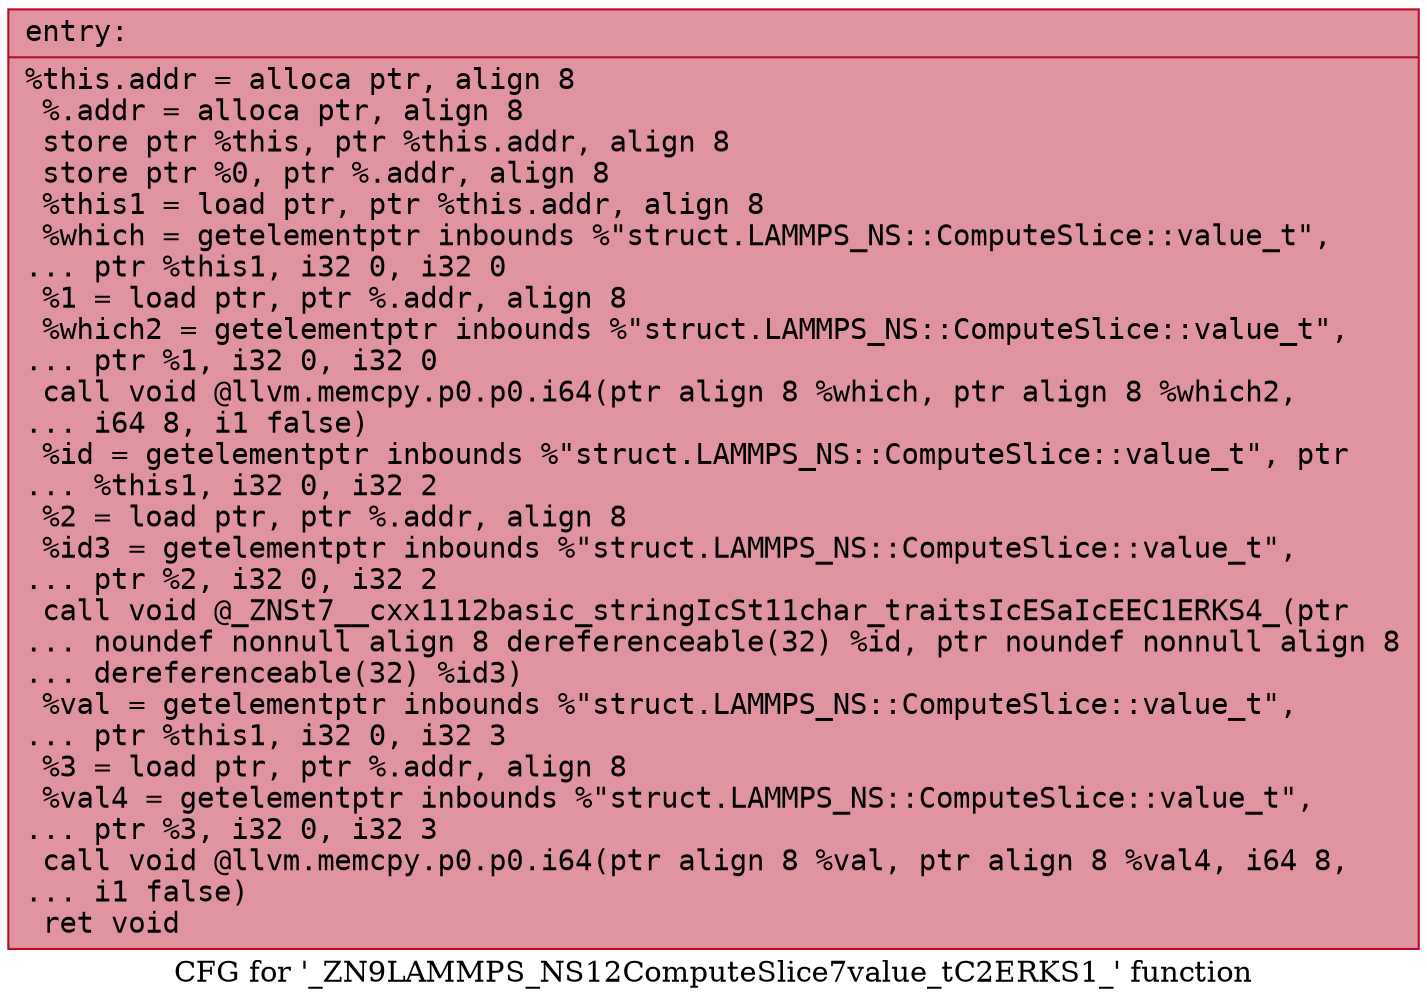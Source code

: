 digraph "CFG for '_ZN9LAMMPS_NS12ComputeSlice7value_tC2ERKS1_' function" {
	label="CFG for '_ZN9LAMMPS_NS12ComputeSlice7value_tC2ERKS1_' function";

	Node0x55810478a0f0 [shape=record,color="#b70d28ff", style=filled, fillcolor="#b70d2870" fontname="Courier",label="{entry:\l|  %this.addr = alloca ptr, align 8\l  %.addr = alloca ptr, align 8\l  store ptr %this, ptr %this.addr, align 8\l  store ptr %0, ptr %.addr, align 8\l  %this1 = load ptr, ptr %this.addr, align 8\l  %which = getelementptr inbounds %\"struct.LAMMPS_NS::ComputeSlice::value_t\",\l... ptr %this1, i32 0, i32 0\l  %1 = load ptr, ptr %.addr, align 8\l  %which2 = getelementptr inbounds %\"struct.LAMMPS_NS::ComputeSlice::value_t\",\l... ptr %1, i32 0, i32 0\l  call void @llvm.memcpy.p0.p0.i64(ptr align 8 %which, ptr align 8 %which2,\l... i64 8, i1 false)\l  %id = getelementptr inbounds %\"struct.LAMMPS_NS::ComputeSlice::value_t\", ptr\l... %this1, i32 0, i32 2\l  %2 = load ptr, ptr %.addr, align 8\l  %id3 = getelementptr inbounds %\"struct.LAMMPS_NS::ComputeSlice::value_t\",\l... ptr %2, i32 0, i32 2\l  call void @_ZNSt7__cxx1112basic_stringIcSt11char_traitsIcESaIcEEC1ERKS4_(ptr\l... noundef nonnull align 8 dereferenceable(32) %id, ptr noundef nonnull align 8\l... dereferenceable(32) %id3)\l  %val = getelementptr inbounds %\"struct.LAMMPS_NS::ComputeSlice::value_t\",\l... ptr %this1, i32 0, i32 3\l  %3 = load ptr, ptr %.addr, align 8\l  %val4 = getelementptr inbounds %\"struct.LAMMPS_NS::ComputeSlice::value_t\",\l... ptr %3, i32 0, i32 3\l  call void @llvm.memcpy.p0.p0.i64(ptr align 8 %val, ptr align 8 %val4, i64 8,\l... i1 false)\l  ret void\l}"];
}
